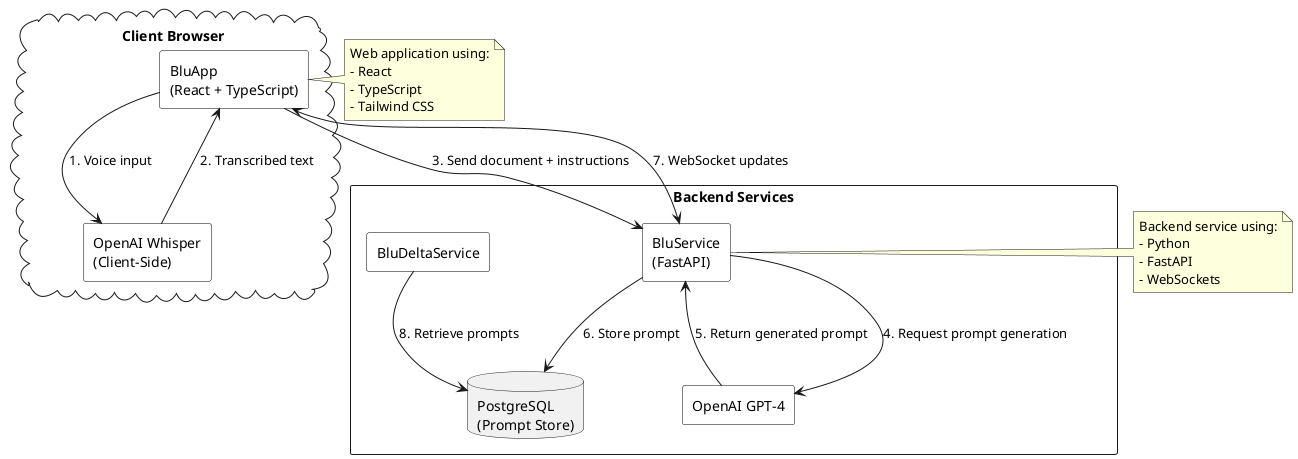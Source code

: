 @startuml BluDoc Integration Demo Architecture

!define RECTANGLE class

skinparam componentStyle rectangle
skinparam component {
  BackgroundColor #FFFFFF
  BorderColor #000000
}

cloud "Client Browser" {
    [BluApp\n(React + TypeScript)] as frontend
    [OpenAI Whisper\n(Client-Side)] as whisper
}

rectangle "Backend Services" {
    [BluService\n(FastAPI)] as bluservice
    [OpenAI GPT-4] as gpt4
    database "PostgreSQL\n(Prompt Store)" as db
    [BluDeltaService] as bludelta
}

' Connections
frontend --> whisper : 1. Voice input
whisper --> frontend : 2. Transcribed text
frontend --> bluservice : 3. Send document + instructions
bluservice --> gpt4 : 4. Request prompt generation
gpt4 --> bluservice : 5. Return generated prompt
bluservice --> db : 6. Store prompt
bluservice <--> frontend : 7. WebSocket updates
bludelta --> db : 8. Retrieve prompts

note right of frontend
  Web application using:
  - React
  - TypeScript
  - Tailwind CSS
end note

note right of bluservice
  Backend service using:
  - Python
  - FastAPI
  - WebSockets
end note

@enduml